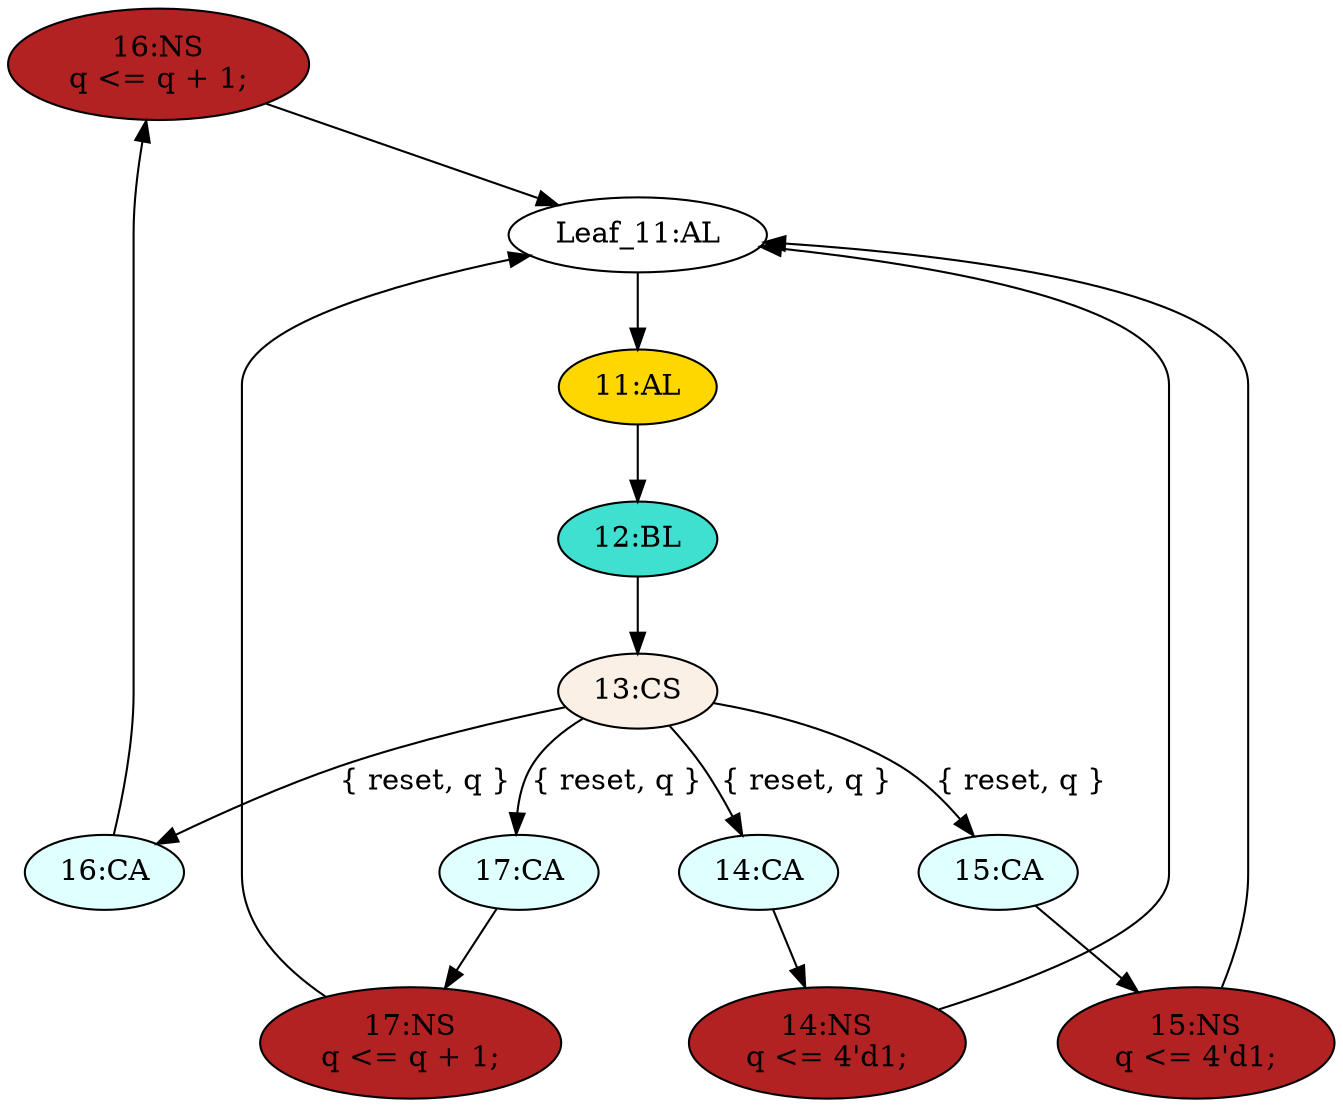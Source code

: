 strict digraph "compose( ,  )" {
	node [label="\N"];
	"16:NS"	[ast="<pyverilog.vparser.ast.NonblockingSubstitution object at 0x7fc4e088ecd0>",
		fillcolor=firebrick,
		label="16:NS
q <= q + 1;",
		statements="[<pyverilog.vparser.ast.NonblockingSubstitution object at 0x7fc4e088ecd0>]",
		style=filled,
		typ=NonblockingSubstitution];
	"Leaf_11:AL"	[def_var="['q']",
		label="Leaf_11:AL"];
	"16:NS" -> "Leaf_11:AL"	[cond="[]",
		lineno=None];
	"17:CA"	[ast="<pyverilog.vparser.ast.Case object at 0x7fc4e08f2150>",
		fillcolor=lightcyan,
		label="17:CA",
		statements="[]",
		style=filled,
		typ=Case];
	"17:NS"	[ast="<pyverilog.vparser.ast.NonblockingSubstitution object at 0x7fc4e08f2050>",
		fillcolor=firebrick,
		label="17:NS
q <= q + 1;",
		statements="[<pyverilog.vparser.ast.NonblockingSubstitution object at 0x7fc4e08f2050>]",
		style=filled,
		typ=NonblockingSubstitution];
	"17:CA" -> "17:NS"	[cond="[]",
		lineno=None];
	"11:AL"	[ast="<pyverilog.vparser.ast.Always object at 0x7fc4e08f2250>",
		clk_sens=False,
		fillcolor=gold,
		label="11:AL",
		sens="['q']",
		statements="[]",
		style=filled,
		typ=Always,
		use_var="['reset', 'q']"];
	"Leaf_11:AL" -> "11:AL";
	"14:CA"	[ast="<pyverilog.vparser.ast.Case object at 0x7fc4e08f71d0>",
		fillcolor=lightcyan,
		label="14:CA",
		statements="[]",
		style=filled,
		typ=Case];
	"14:NS"	[ast="<pyverilog.vparser.ast.NonblockingSubstitution object at 0x7fc4e0896810>",
		fillcolor=firebrick,
		label="14:NS
q <= 4'd1;",
		statements="[<pyverilog.vparser.ast.NonblockingSubstitution object at 0x7fc4e0896810>]",
		style=filled,
		typ=NonblockingSubstitution];
	"14:CA" -> "14:NS"	[cond="[]",
		lineno=None];
	"12:BL"	[ast="<pyverilog.vparser.ast.Block object at 0x7fc4e08eb150>",
		fillcolor=turquoise,
		label="12:BL",
		statements="[]",
		style=filled,
		typ=Block];
	"13:CS"	[ast="<pyverilog.vparser.ast.CaseStatement object at 0x7fc4e088e4d0>",
		fillcolor=linen,
		label="13:CS",
		statements="[]",
		style=filled,
		typ=CaseStatement];
	"12:BL" -> "13:CS"	[cond="[]",
		lineno=None];
	"15:NS"	[ast="<pyverilog.vparser.ast.NonblockingSubstitution object at 0x7fc4e08e44d0>",
		fillcolor=firebrick,
		label="15:NS
q <= 4'd1;",
		statements="[<pyverilog.vparser.ast.NonblockingSubstitution object at 0x7fc4e08e44d0>]",
		style=filled,
		typ=NonblockingSubstitution];
	"15:NS" -> "Leaf_11:AL"	[cond="[]",
		lineno=None];
	"15:CA"	[ast="<pyverilog.vparser.ast.Case object at 0x7fc4e08e4110>",
		fillcolor=lightcyan,
		label="15:CA",
		statements="[]",
		style=filled,
		typ=Case];
	"15:CA" -> "15:NS"	[cond="[]",
		lineno=None];
	"16:CA"	[ast="<pyverilog.vparser.ast.Case object at 0x7fc4e08e4210>",
		fillcolor=lightcyan,
		label="16:CA",
		statements="[]",
		style=filled,
		typ=Case];
	"16:CA" -> "16:NS"	[cond="[]",
		lineno=None];
	"13:CS" -> "17:CA"	[cond="['reset', 'q']",
		label="{ reset, q }",
		lineno=13];
	"13:CS" -> "14:CA"	[cond="['reset', 'q']",
		label="{ reset, q }",
		lineno=13];
	"13:CS" -> "15:CA"	[cond="['reset', 'q']",
		label="{ reset, q }",
		lineno=13];
	"13:CS" -> "16:CA"	[cond="['reset', 'q']",
		label="{ reset, q }",
		lineno=13];
	"17:NS" -> "Leaf_11:AL"	[cond="[]",
		lineno=None];
	"11:AL" -> "12:BL"	[cond="[]",
		lineno=None];
	"14:NS" -> "Leaf_11:AL"	[cond="[]",
		lineno=None];
}
